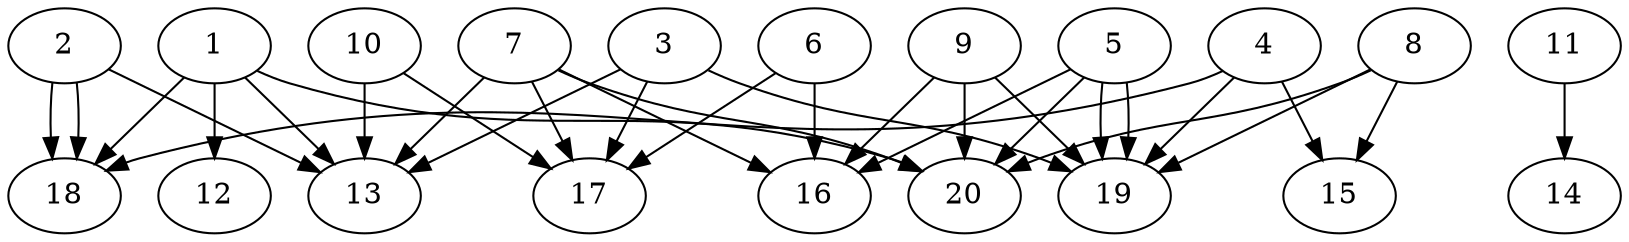 // DAG automatically generated by daggen at Wed Jul 24 21:20:53 2019
// ./daggen --dot -n 20 --ccr 0.5 --fat 0.8 --regular 0.5 --density 0.7 --mindata 5242880 --maxdata 52428800 
digraph G {
  1 [size="74297344", alpha="0.08", expect_size="37148672"] 
  1 -> 12 [size ="37148672"]
  1 -> 13 [size ="37148672"]
  1 -> 18 [size ="37148672"]
  1 -> 20 [size ="37148672"]
  2 [size="29798400", alpha="0.17", expect_size="14899200"] 
  2 -> 13 [size ="14899200"]
  2 -> 18 [size ="14899200"]
  2 -> 18 [size ="14899200"]
  3 [size="96448512", alpha="0.17", expect_size="48224256"] 
  3 -> 13 [size ="48224256"]
  3 -> 17 [size ="48224256"]
  3 -> 19 [size ="48224256"]
  4 [size="69666816", alpha="0.10", expect_size="34833408"] 
  4 -> 15 [size ="34833408"]
  4 -> 18 [size ="34833408"]
  4 -> 19 [size ="34833408"]
  5 [size="22341632", alpha="0.12", expect_size="11170816"] 
  5 -> 16 [size ="11170816"]
  5 -> 19 [size ="11170816"]
  5 -> 19 [size ="11170816"]
  5 -> 20 [size ="11170816"]
  6 [size="45948928", alpha="0.01", expect_size="22974464"] 
  6 -> 16 [size ="22974464"]
  6 -> 17 [size ="22974464"]
  7 [size="47157248", alpha="0.07", expect_size="23578624"] 
  7 -> 13 [size ="23578624"]
  7 -> 16 [size ="23578624"]
  7 -> 17 [size ="23578624"]
  7 -> 20 [size ="23578624"]
  8 [size="68636672", alpha="0.18", expect_size="34318336"] 
  8 -> 15 [size ="34318336"]
  8 -> 19 [size ="34318336"]
  8 -> 20 [size ="34318336"]
  9 [size="20449280", alpha="0.03", expect_size="10224640"] 
  9 -> 16 [size ="10224640"]
  9 -> 19 [size ="10224640"]
  9 -> 20 [size ="10224640"]
  10 [size="72951808", alpha="0.15", expect_size="36475904"] 
  10 -> 13 [size ="36475904"]
  10 -> 17 [size ="36475904"]
  11 [size="24850432", alpha="0.10", expect_size="12425216"] 
  11 -> 14 [size ="12425216"]
  12 [size="64538624", alpha="0.17", expect_size="32269312"] 
  13 [size="51650560", alpha="0.00", expect_size="25825280"] 
  14 [size="35608576", alpha="0.19", expect_size="17804288"] 
  15 [size="84101120", alpha="0.16", expect_size="42050560"] 
  16 [size="46925824", alpha="0.11", expect_size="23462912"] 
  17 [size="50704384", alpha="0.01", expect_size="25352192"] 
  18 [size="82208768", alpha="0.16", expect_size="41104384"] 
  19 [size="71192576", alpha="0.07", expect_size="35596288"] 
  20 [size="83994624", alpha="0.12", expect_size="41997312"] 
}
